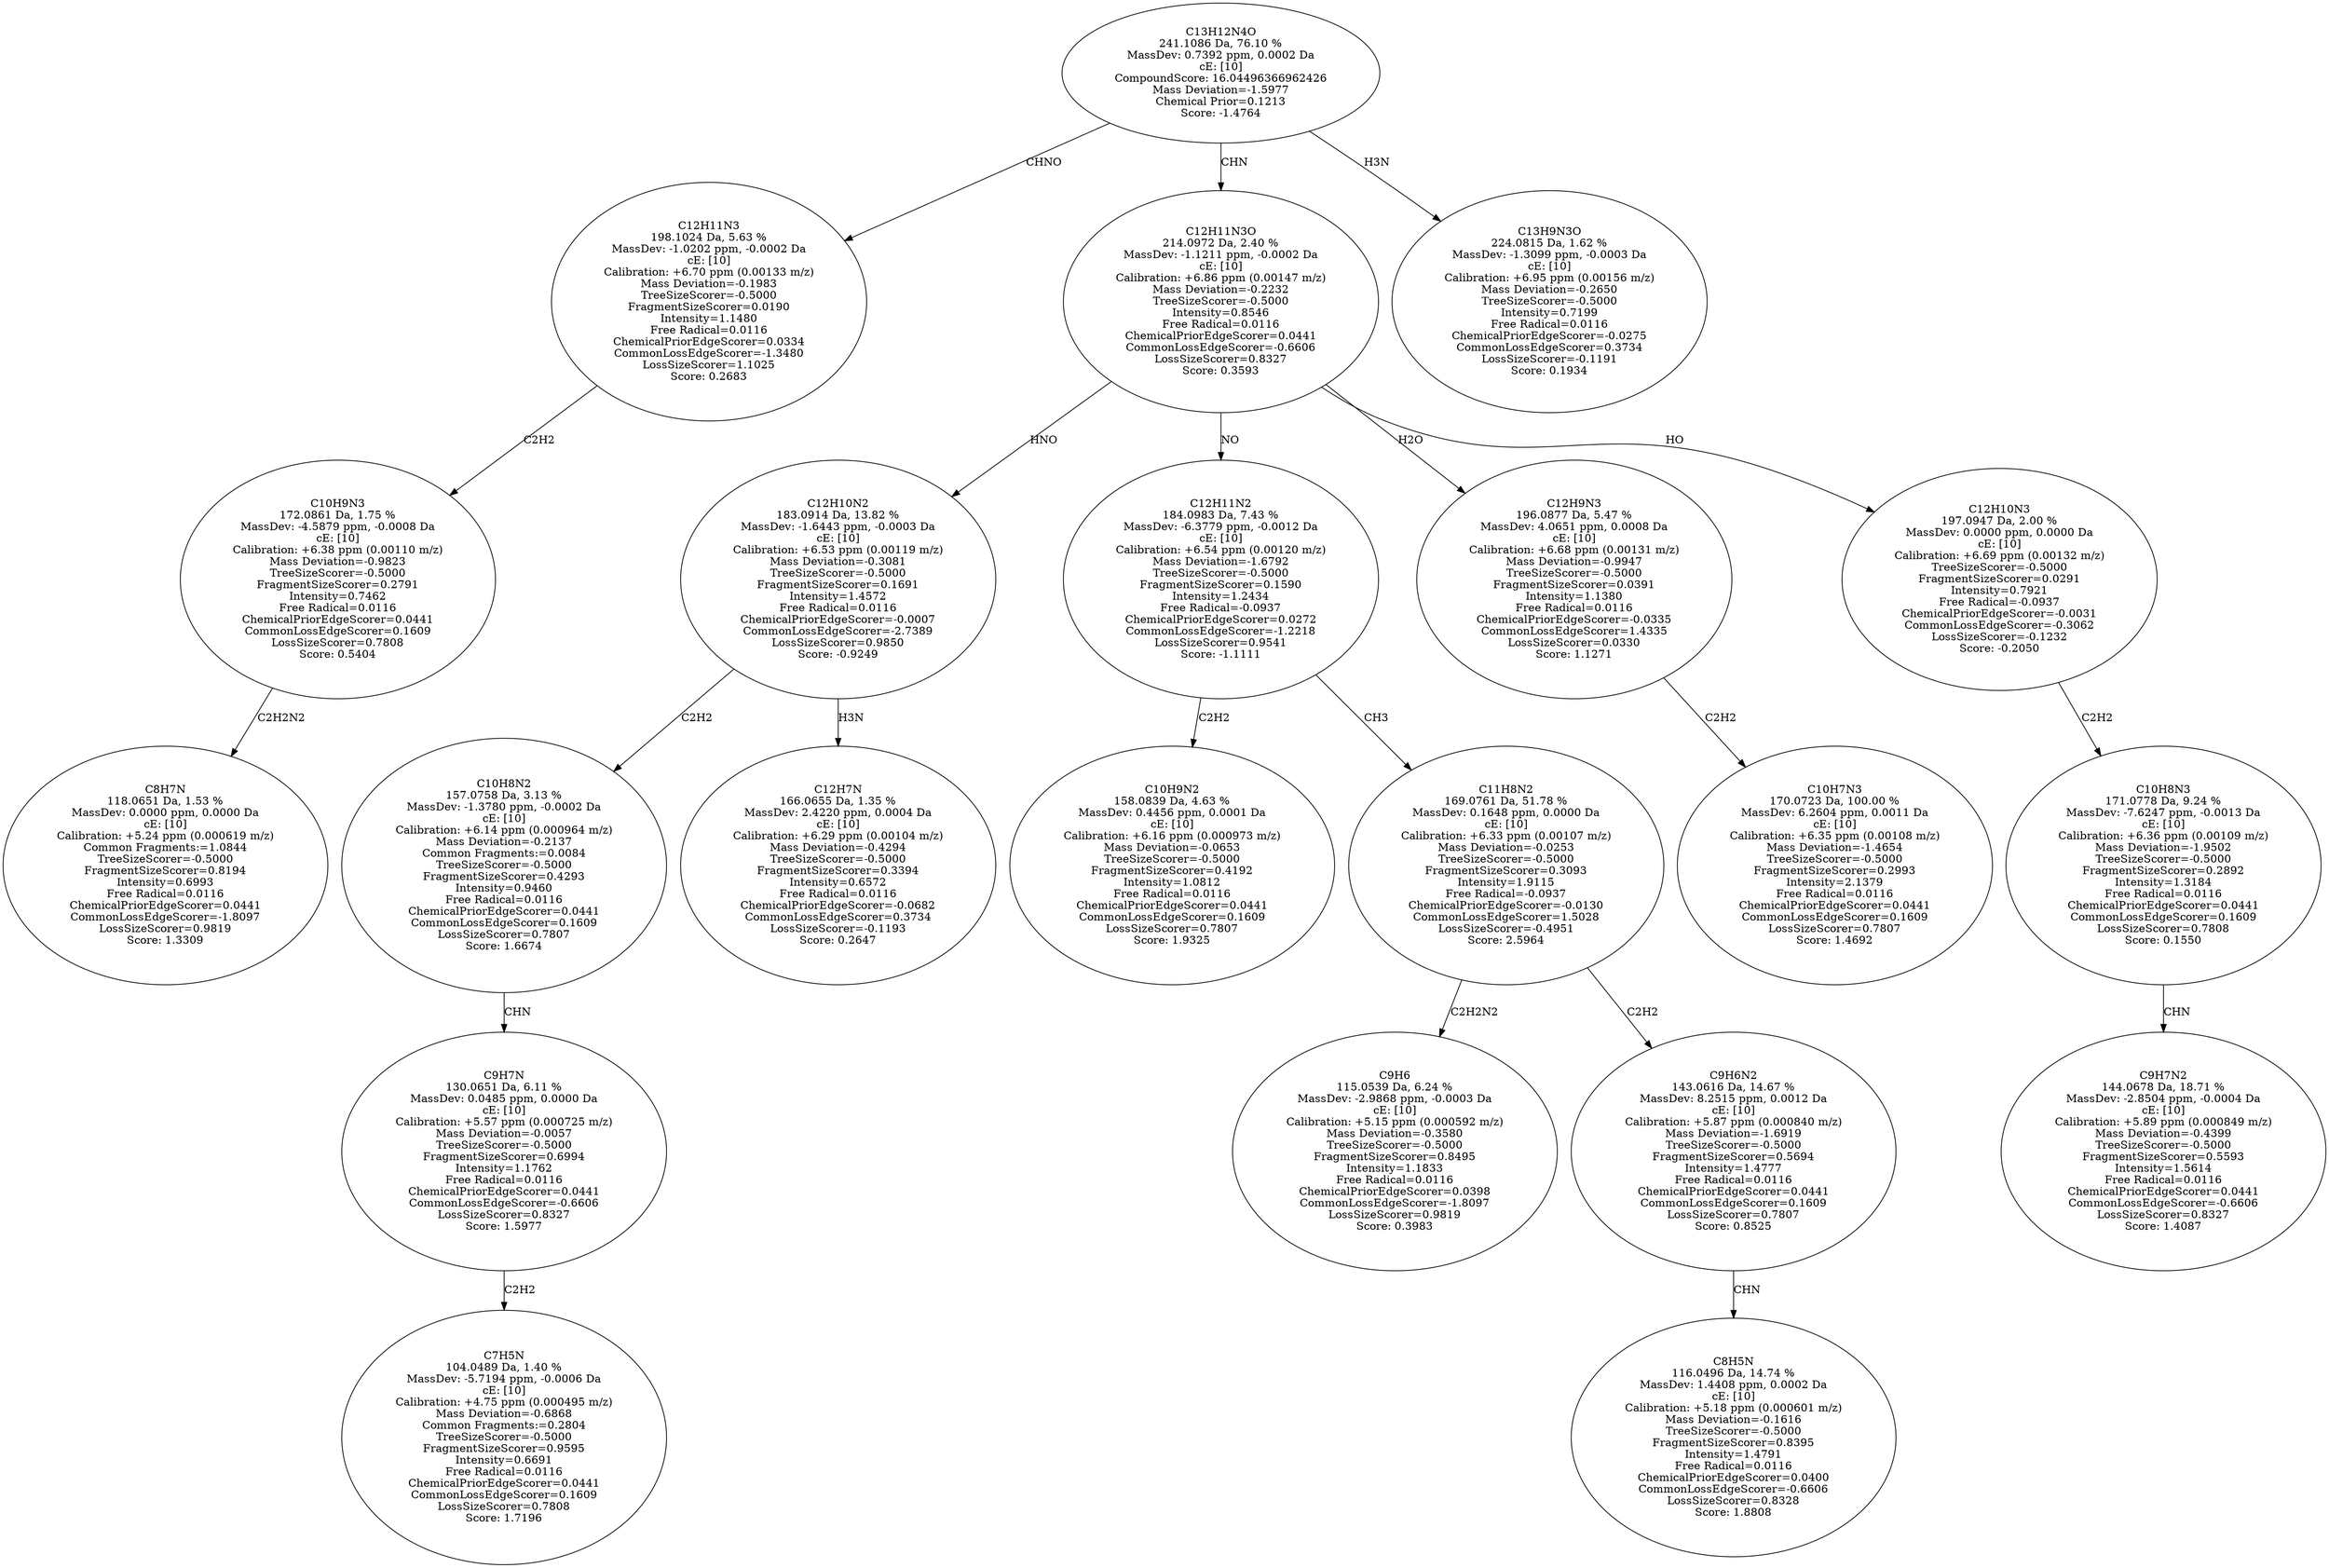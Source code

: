 strict digraph {
v1 [label="C8H7N\n118.0651 Da, 1.53 %\nMassDev: 0.0000 ppm, 0.0000 Da\ncE: [10]\nCalibration: +5.24 ppm (0.000619 m/z)\nCommon Fragments:=1.0844\nTreeSizeScorer=-0.5000\nFragmentSizeScorer=0.8194\nIntensity=0.6993\nFree Radical=0.0116\nChemicalPriorEdgeScorer=0.0441\nCommonLossEdgeScorer=-1.8097\nLossSizeScorer=0.9819\nScore: 1.3309"];
v2 [label="C10H9N3\n172.0861 Da, 1.75 %\nMassDev: -4.5879 ppm, -0.0008 Da\ncE: [10]\nCalibration: +6.38 ppm (0.00110 m/z)\nMass Deviation=-0.9823\nTreeSizeScorer=-0.5000\nFragmentSizeScorer=0.2791\nIntensity=0.7462\nFree Radical=0.0116\nChemicalPriorEdgeScorer=0.0441\nCommonLossEdgeScorer=0.1609\nLossSizeScorer=0.7808\nScore: 0.5404"];
v3 [label="C12H11N3\n198.1024 Da, 5.63 %\nMassDev: -1.0202 ppm, -0.0002 Da\ncE: [10]\nCalibration: +6.70 ppm (0.00133 m/z)\nMass Deviation=-0.1983\nTreeSizeScorer=-0.5000\nFragmentSizeScorer=0.0190\nIntensity=1.1480\nFree Radical=0.0116\nChemicalPriorEdgeScorer=0.0334\nCommonLossEdgeScorer=-1.3480\nLossSizeScorer=1.1025\nScore: 0.2683"];
v4 [label="C7H5N\n104.0489 Da, 1.40 %\nMassDev: -5.7194 ppm, -0.0006 Da\ncE: [10]\nCalibration: +4.75 ppm (0.000495 m/z)\nMass Deviation=-0.6868\nCommon Fragments:=0.2804\nTreeSizeScorer=-0.5000\nFragmentSizeScorer=0.9595\nIntensity=0.6691\nFree Radical=0.0116\nChemicalPriorEdgeScorer=0.0441\nCommonLossEdgeScorer=0.1609\nLossSizeScorer=0.7808\nScore: 1.7196"];
v5 [label="C9H7N\n130.0651 Da, 6.11 %\nMassDev: 0.0485 ppm, 0.0000 Da\ncE: [10]\nCalibration: +5.57 ppm (0.000725 m/z)\nMass Deviation=-0.0057\nTreeSizeScorer=-0.5000\nFragmentSizeScorer=0.6994\nIntensity=1.1762\nFree Radical=0.0116\nChemicalPriorEdgeScorer=0.0441\nCommonLossEdgeScorer=-0.6606\nLossSizeScorer=0.8327\nScore: 1.5977"];
v6 [label="C10H8N2\n157.0758 Da, 3.13 %\nMassDev: -1.3780 ppm, -0.0002 Da\ncE: [10]\nCalibration: +6.14 ppm (0.000964 m/z)\nMass Deviation=-0.2137\nCommon Fragments:=0.0084\nTreeSizeScorer=-0.5000\nFragmentSizeScorer=0.4293\nIntensity=0.9460\nFree Radical=0.0116\nChemicalPriorEdgeScorer=0.0441\nCommonLossEdgeScorer=0.1609\nLossSizeScorer=0.7807\nScore: 1.6674"];
v7 [label="C12H7N\n166.0655 Da, 1.35 %\nMassDev: 2.4220 ppm, 0.0004 Da\ncE: [10]\nCalibration: +6.29 ppm (0.00104 m/z)\nMass Deviation=-0.4294\nTreeSizeScorer=-0.5000\nFragmentSizeScorer=0.3394\nIntensity=0.6572\nFree Radical=0.0116\nChemicalPriorEdgeScorer=-0.0682\nCommonLossEdgeScorer=0.3734\nLossSizeScorer=-0.1193\nScore: 0.2647"];
v8 [label="C12H10N2\n183.0914 Da, 13.82 %\nMassDev: -1.6443 ppm, -0.0003 Da\ncE: [10]\nCalibration: +6.53 ppm (0.00119 m/z)\nMass Deviation=-0.3081\nTreeSizeScorer=-0.5000\nFragmentSizeScorer=0.1691\nIntensity=1.4572\nFree Radical=0.0116\nChemicalPriorEdgeScorer=-0.0007\nCommonLossEdgeScorer=-2.7389\nLossSizeScorer=0.9850\nScore: -0.9249"];
v9 [label="C10H9N2\n158.0839 Da, 4.63 %\nMassDev: 0.4456 ppm, 0.0001 Da\ncE: [10]\nCalibration: +6.16 ppm (0.000973 m/z)\nMass Deviation=-0.0653\nTreeSizeScorer=-0.5000\nFragmentSizeScorer=0.4192\nIntensity=1.0812\nFree Radical=0.0116\nChemicalPriorEdgeScorer=0.0441\nCommonLossEdgeScorer=0.1609\nLossSizeScorer=0.7807\nScore: 1.9325"];
v10 [label="C9H6\n115.0539 Da, 6.24 %\nMassDev: -2.9868 ppm, -0.0003 Da\ncE: [10]\nCalibration: +5.15 ppm (0.000592 m/z)\nMass Deviation=-0.3580\nTreeSizeScorer=-0.5000\nFragmentSizeScorer=0.8495\nIntensity=1.1833\nFree Radical=0.0116\nChemicalPriorEdgeScorer=0.0398\nCommonLossEdgeScorer=-1.8097\nLossSizeScorer=0.9819\nScore: 0.3983"];
v11 [label="C8H5N\n116.0496 Da, 14.74 %\nMassDev: 1.4408 ppm, 0.0002 Da\ncE: [10]\nCalibration: +5.18 ppm (0.000601 m/z)\nMass Deviation=-0.1616\nTreeSizeScorer=-0.5000\nFragmentSizeScorer=0.8395\nIntensity=1.4791\nFree Radical=0.0116\nChemicalPriorEdgeScorer=0.0400\nCommonLossEdgeScorer=-0.6606\nLossSizeScorer=0.8328\nScore: 1.8808"];
v12 [label="C9H6N2\n143.0616 Da, 14.67 %\nMassDev: 8.2515 ppm, 0.0012 Da\ncE: [10]\nCalibration: +5.87 ppm (0.000840 m/z)\nMass Deviation=-1.6919\nTreeSizeScorer=-0.5000\nFragmentSizeScorer=0.5694\nIntensity=1.4777\nFree Radical=0.0116\nChemicalPriorEdgeScorer=0.0441\nCommonLossEdgeScorer=0.1609\nLossSizeScorer=0.7807\nScore: 0.8525"];
v13 [label="C11H8N2\n169.0761 Da, 51.78 %\nMassDev: 0.1648 ppm, 0.0000 Da\ncE: [10]\nCalibration: +6.33 ppm (0.00107 m/z)\nMass Deviation=-0.0253\nTreeSizeScorer=-0.5000\nFragmentSizeScorer=0.3093\nIntensity=1.9115\nFree Radical=-0.0937\nChemicalPriorEdgeScorer=-0.0130\nCommonLossEdgeScorer=1.5028\nLossSizeScorer=-0.4951\nScore: 2.5964"];
v14 [label="C12H11N2\n184.0983 Da, 7.43 %\nMassDev: -6.3779 ppm, -0.0012 Da\ncE: [10]\nCalibration: +6.54 ppm (0.00120 m/z)\nMass Deviation=-1.6792\nTreeSizeScorer=-0.5000\nFragmentSizeScorer=0.1590\nIntensity=1.2434\nFree Radical=-0.0937\nChemicalPriorEdgeScorer=0.0272\nCommonLossEdgeScorer=-1.2218\nLossSizeScorer=0.9541\nScore: -1.1111"];
v15 [label="C10H7N3\n170.0723 Da, 100.00 %\nMassDev: 6.2604 ppm, 0.0011 Da\ncE: [10]\nCalibration: +6.35 ppm (0.00108 m/z)\nMass Deviation=-1.4654\nTreeSizeScorer=-0.5000\nFragmentSizeScorer=0.2993\nIntensity=2.1379\nFree Radical=0.0116\nChemicalPriorEdgeScorer=0.0441\nCommonLossEdgeScorer=0.1609\nLossSizeScorer=0.7807\nScore: 1.4692"];
v16 [label="C12H9N3\n196.0877 Da, 5.47 %\nMassDev: 4.0651 ppm, 0.0008 Da\ncE: [10]\nCalibration: +6.68 ppm (0.00131 m/z)\nMass Deviation=-0.9947\nTreeSizeScorer=-0.5000\nFragmentSizeScorer=0.0391\nIntensity=1.1380\nFree Radical=0.0116\nChemicalPriorEdgeScorer=-0.0335\nCommonLossEdgeScorer=1.4335\nLossSizeScorer=0.0330\nScore: 1.1271"];
v17 [label="C9H7N2\n144.0678 Da, 18.71 %\nMassDev: -2.8504 ppm, -0.0004 Da\ncE: [10]\nCalibration: +5.89 ppm (0.000849 m/z)\nMass Deviation=-0.4399\nTreeSizeScorer=-0.5000\nFragmentSizeScorer=0.5593\nIntensity=1.5614\nFree Radical=0.0116\nChemicalPriorEdgeScorer=0.0441\nCommonLossEdgeScorer=-0.6606\nLossSizeScorer=0.8327\nScore: 1.4087"];
v18 [label="C10H8N3\n171.0778 Da, 9.24 %\nMassDev: -7.6247 ppm, -0.0013 Da\ncE: [10]\nCalibration: +6.36 ppm (0.00109 m/z)\nMass Deviation=-1.9502\nTreeSizeScorer=-0.5000\nFragmentSizeScorer=0.2892\nIntensity=1.3184\nFree Radical=0.0116\nChemicalPriorEdgeScorer=0.0441\nCommonLossEdgeScorer=0.1609\nLossSizeScorer=0.7808\nScore: 0.1550"];
v19 [label="C12H10N3\n197.0947 Da, 2.00 %\nMassDev: 0.0000 ppm, 0.0000 Da\ncE: [10]\nCalibration: +6.69 ppm (0.00132 m/z)\nTreeSizeScorer=-0.5000\nFragmentSizeScorer=0.0291\nIntensity=0.7921\nFree Radical=-0.0937\nChemicalPriorEdgeScorer=-0.0031\nCommonLossEdgeScorer=-0.3062\nLossSizeScorer=-0.1232\nScore: -0.2050"];
v20 [label="C12H11N3O\n214.0972 Da, 2.40 %\nMassDev: -1.1211 ppm, -0.0002 Da\ncE: [10]\nCalibration: +6.86 ppm (0.00147 m/z)\nMass Deviation=-0.2232\nTreeSizeScorer=-0.5000\nIntensity=0.8546\nFree Radical=0.0116\nChemicalPriorEdgeScorer=0.0441\nCommonLossEdgeScorer=-0.6606\nLossSizeScorer=0.8327\nScore: 0.3593"];
v21 [label="C13H9N3O\n224.0815 Da, 1.62 %\nMassDev: -1.3099 ppm, -0.0003 Da\ncE: [10]\nCalibration: +6.95 ppm (0.00156 m/z)\nMass Deviation=-0.2650\nTreeSizeScorer=-0.5000\nIntensity=0.7199\nFree Radical=0.0116\nChemicalPriorEdgeScorer=-0.0275\nCommonLossEdgeScorer=0.3734\nLossSizeScorer=-0.1191\nScore: 0.1934"];
v22 [label="C13H12N4O\n241.1086 Da, 76.10 %\nMassDev: 0.7392 ppm, 0.0002 Da\ncE: [10]\nCompoundScore: 16.04496366962426\nMass Deviation=-1.5977\nChemical Prior=0.1213\nScore: -1.4764"];
v2 -> v1 [label="C2H2N2"];
v3 -> v2 [label="C2H2"];
v22 -> v3 [label="CHNO"];
v5 -> v4 [label="C2H2"];
v6 -> v5 [label="CHN"];
v8 -> v6 [label="C2H2"];
v8 -> v7 [label="H3N"];
v20 -> v8 [label="HNO"];
v14 -> v9 [label="C2H2"];
v13 -> v10 [label="C2H2N2"];
v12 -> v11 [label="CHN"];
v13 -> v12 [label="C2H2"];
v14 -> v13 [label="CH3"];
v20 -> v14 [label="NO"];
v16 -> v15 [label="C2H2"];
v20 -> v16 [label="H2O"];
v18 -> v17 [label="CHN"];
v19 -> v18 [label="C2H2"];
v20 -> v19 [label="HO"];
v22 -> v20 [label="CHN"];
v22 -> v21 [label="H3N"];
}